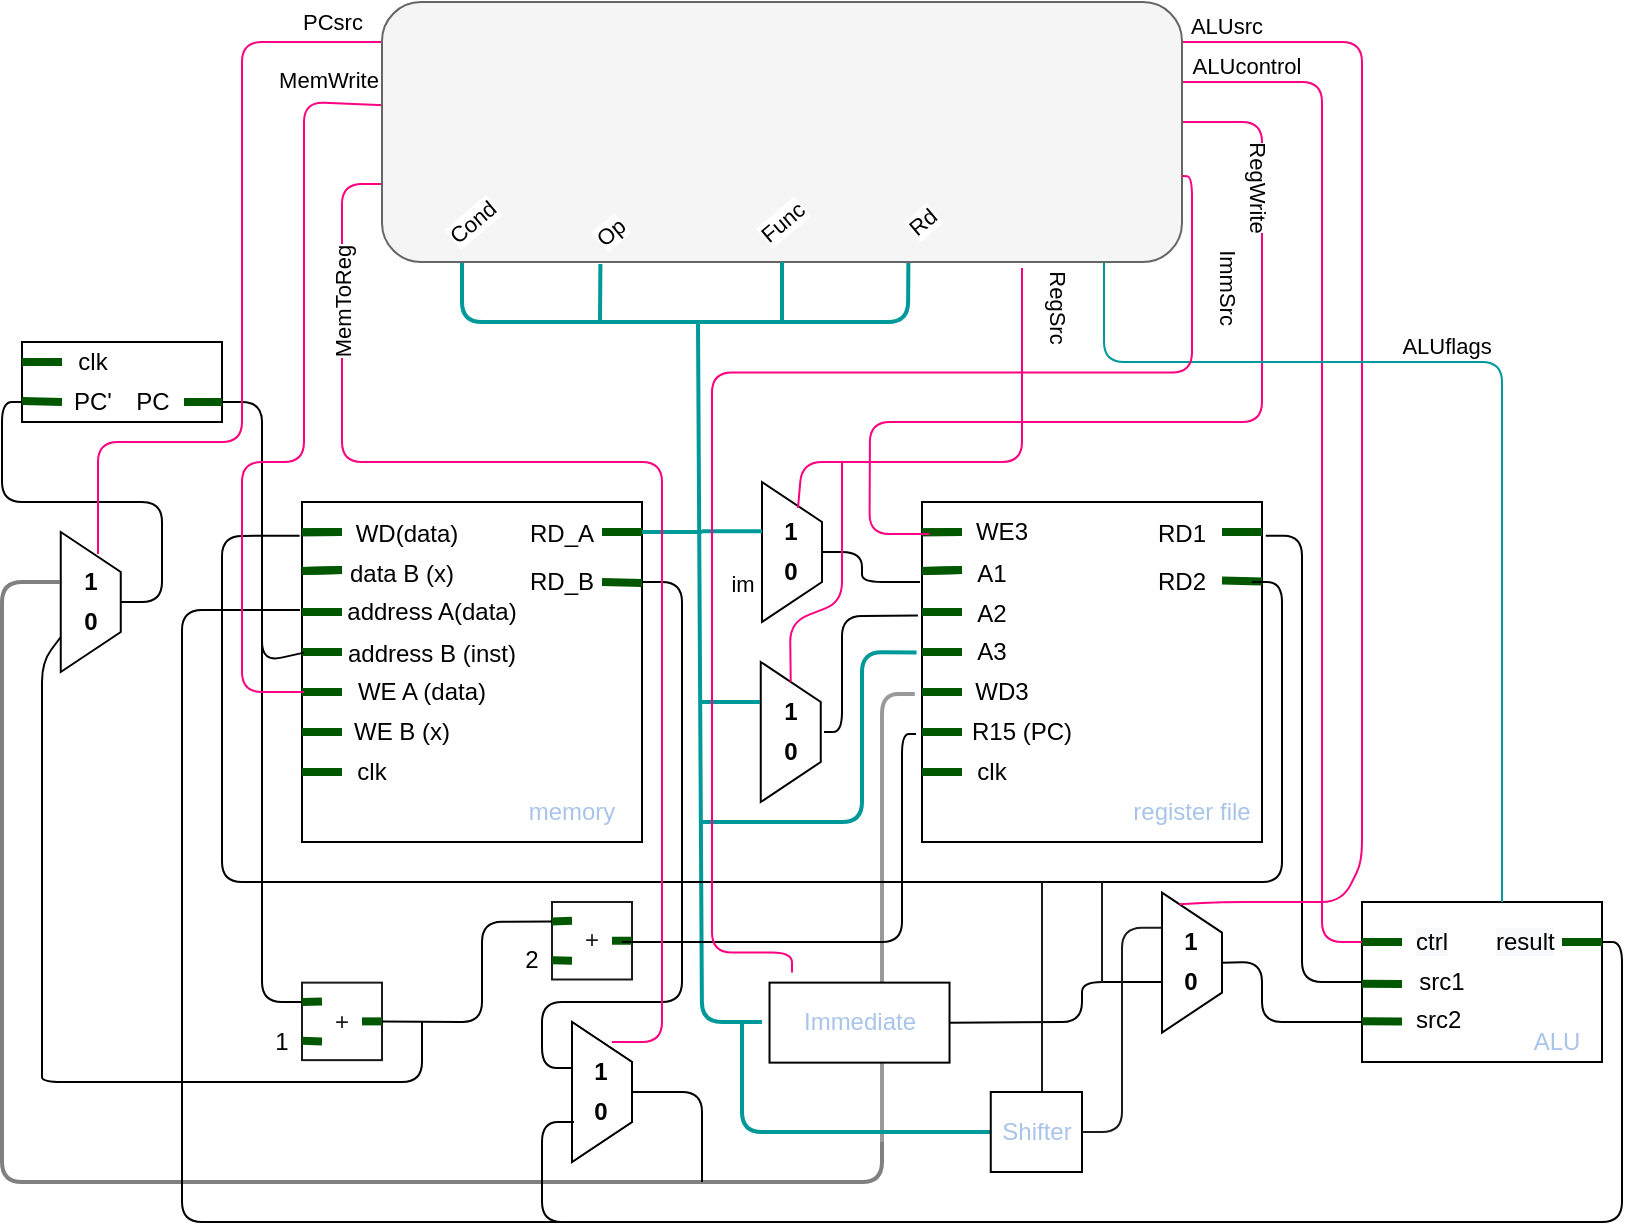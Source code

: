 <mxfile version="15.3.1" type="github">
  <diagram name="Page-1" id="099fd60b-425b-db50-ffb0-6b813814b670">
    <mxGraphModel dx="1207" dy="516" grid="1" gridSize="10" guides="1" tooltips="1" connect="1" arrows="1" fold="1" page="1" pageScale="1" pageWidth="850" pageHeight="1100" background="#FFFFFF" math="0" shadow="0">
      <root>
        <mxCell id="0" />
        <mxCell id="1" parent="0" />
        <mxCell id="Cc3cPxVElPXbflXO5Y1s-90" value="" style="endArrow=none;html=1;fontColor=#1A1A1A;entryX=-0.021;entryY=0.565;entryDx=0;entryDy=0;entryPerimeter=0;strokeColor=#999999;strokeWidth=2;" parent="1" target="Cc3cPxVElPXbflXO5Y1s-16" edge="1">
          <mxGeometry width="50" height="50" relative="1" as="geometry">
            <mxPoint x="450" y="640" as="sourcePoint" />
            <mxPoint x="450" y="440" as="targetPoint" />
            <Array as="points">
              <mxPoint x="450" y="530" />
              <mxPoint x="450" y="416" />
            </Array>
          </mxGeometry>
        </mxCell>
        <mxCell id="DB4W7_MfknzmHW4euDGk-5" value="" style="whiteSpace=wrap;html=1;aspect=fixed;" parent="1" vertex="1">
          <mxGeometry x="160" y="320" width="170" height="170" as="geometry" />
        </mxCell>
        <mxCell id="DB4W7_MfknzmHW4euDGk-9" value="" style="endArrow=none;html=1;shadow=0;strokeColor=#005700;fillColor=#008A00;strokeWidth=4;" parent="1" edge="1">
          <mxGeometry width="50" height="50" relative="1" as="geometry">
            <mxPoint x="160" y="335.13" as="sourcePoint" />
            <mxPoint x="180" y="335" as="targetPoint" />
          </mxGeometry>
        </mxCell>
        <mxCell id="DB4W7_MfknzmHW4euDGk-11" value="" style="endArrow=none;html=1;shadow=0;strokeColor=#005700;fillColor=#008A00;strokeWidth=4;" parent="1" edge="1">
          <mxGeometry width="50" height="50" relative="1" as="geometry">
            <mxPoint x="160" y="354.5" as="sourcePoint" />
            <mxPoint x="180" y="354" as="targetPoint" />
          </mxGeometry>
        </mxCell>
        <mxCell id="DB4W7_MfknzmHW4euDGk-21" value="" style="endArrow=none;html=1;shadow=0;strokeColor=#005700;fillColor=#008A00;strokeWidth=4;" parent="1" edge="1">
          <mxGeometry width="50" height="50" relative="1" as="geometry">
            <mxPoint x="160" y="335.13" as="sourcePoint" />
            <mxPoint x="180" y="335" as="targetPoint" />
          </mxGeometry>
        </mxCell>
        <mxCell id="DB4W7_MfknzmHW4euDGk-22" value="" style="endArrow=none;html=1;shadow=0;strokeColor=#005700;fillColor=#008A00;strokeWidth=4;" parent="1" edge="1">
          <mxGeometry width="50" height="50" relative="1" as="geometry">
            <mxPoint x="160" y="354.5" as="sourcePoint" />
            <mxPoint x="180" y="354" as="targetPoint" />
          </mxGeometry>
        </mxCell>
        <mxCell id="DB4W7_MfknzmHW4euDGk-23" value="" style="endArrow=none;html=1;shadow=0;strokeColor=#005700;fillColor=#008A00;strokeWidth=4;" parent="1" edge="1">
          <mxGeometry width="50" height="50" relative="1" as="geometry">
            <mxPoint x="160" y="375" as="sourcePoint" />
            <mxPoint x="180" y="375" as="targetPoint" />
          </mxGeometry>
        </mxCell>
        <mxCell id="DB4W7_MfknzmHW4euDGk-24" value="" style="endArrow=none;html=1;shadow=0;strokeColor=#005700;fillColor=#008A00;strokeWidth=4;" parent="1" edge="1">
          <mxGeometry width="50" height="50" relative="1" as="geometry">
            <mxPoint x="160" y="395" as="sourcePoint" />
            <mxPoint x="180" y="395" as="targetPoint" />
          </mxGeometry>
        </mxCell>
        <mxCell id="DB4W7_MfknzmHW4euDGk-25" value="" style="endArrow=none;html=1;shadow=0;strokeColor=#005700;fillColor=#008A00;strokeWidth=4;" parent="1" edge="1">
          <mxGeometry width="50" height="50" relative="1" as="geometry">
            <mxPoint x="160" y="415" as="sourcePoint" />
            <mxPoint x="180" y="415" as="targetPoint" />
          </mxGeometry>
        </mxCell>
        <mxCell id="DB4W7_MfknzmHW4euDGk-26" value="" style="endArrow=none;html=1;shadow=0;strokeColor=#005700;fillColor=#008A00;strokeWidth=4;" parent="1" edge="1">
          <mxGeometry width="50" height="50" relative="1" as="geometry">
            <mxPoint x="160" y="455" as="sourcePoint" />
            <mxPoint x="180" y="455" as="targetPoint" />
          </mxGeometry>
        </mxCell>
        <mxCell id="DB4W7_MfknzmHW4euDGk-28" value="" style="endArrow=none;html=1;shadow=0;strokeColor=#005700;fillColor=#008A00;strokeWidth=4;" parent="1" edge="1">
          <mxGeometry width="50" height="50" relative="1" as="geometry">
            <mxPoint x="160" y="435" as="sourcePoint" />
            <mxPoint x="180" y="435" as="targetPoint" />
          </mxGeometry>
        </mxCell>
        <mxCell id="DB4W7_MfknzmHW4euDGk-29" value="" style="endArrow=none;html=1;shadow=0;strokeColor=#005700;fillColor=#008A00;strokeWidth=4;" parent="1" edge="1">
          <mxGeometry width="50" height="50" relative="1" as="geometry">
            <mxPoint x="310" y="335" as="sourcePoint" />
            <mxPoint x="330" y="335" as="targetPoint" />
          </mxGeometry>
        </mxCell>
        <mxCell id="DB4W7_MfknzmHW4euDGk-30" value="" style="endArrow=none;html=1;shadow=0;strokeColor=#005700;fillColor=#008A00;strokeWidth=4;" parent="1" edge="1">
          <mxGeometry width="50" height="50" relative="1" as="geometry">
            <mxPoint x="310" y="360" as="sourcePoint" />
            <mxPoint x="330" y="360.5" as="targetPoint" />
          </mxGeometry>
        </mxCell>
        <mxCell id="DB4W7_MfknzmHW4euDGk-33" value="" style="rounded=0;whiteSpace=wrap;html=1;" parent="1" vertex="1">
          <mxGeometry x="393.76" y="560.32" width="90" height="40" as="geometry" />
        </mxCell>
        <mxCell id="DB4W7_MfknzmHW4euDGk-36" value="" style="rounded=0;whiteSpace=wrap;html=1;" parent="1" vertex="1">
          <mxGeometry x="690" y="520" width="120" height="80" as="geometry" />
        </mxCell>
        <mxCell id="DB4W7_MfknzmHW4euDGk-37" value="" style="endArrow=none;html=1;shadow=0;strokeColor=#005700;fillColor=#008A00;strokeWidth=4;" parent="1" edge="1">
          <mxGeometry width="50" height="50" relative="1" as="geometry">
            <mxPoint x="690" y="540" as="sourcePoint" />
            <mxPoint x="710" y="540" as="targetPoint" />
          </mxGeometry>
        </mxCell>
        <mxCell id="DB4W7_MfknzmHW4euDGk-39" value="" style="endArrow=none;html=1;shadow=0;strokeColor=#005700;fillColor=#008A00;strokeWidth=4;" parent="1" edge="1">
          <mxGeometry width="50" height="50" relative="1" as="geometry">
            <mxPoint x="690" y="560.87" as="sourcePoint" />
            <mxPoint x="710" y="561" as="targetPoint" />
          </mxGeometry>
        </mxCell>
        <mxCell id="DB4W7_MfknzmHW4euDGk-40" value="" style="endArrow=none;html=1;shadow=0;strokeColor=#005700;fillColor=#008A00;strokeWidth=4;" parent="1" edge="1">
          <mxGeometry width="50" height="50" relative="1" as="geometry">
            <mxPoint x="690" y="579.62" as="sourcePoint" />
            <mxPoint x="710" y="579.75" as="targetPoint" />
          </mxGeometry>
        </mxCell>
        <mxCell id="DB4W7_MfknzmHW4euDGk-45" value="" style="endArrow=none;html=1;shadow=0;strokeColor=#005700;fillColor=#008A00;strokeWidth=4;" parent="1" edge="1">
          <mxGeometry width="50" height="50" relative="1" as="geometry">
            <mxPoint x="790" y="540" as="sourcePoint" />
            <mxPoint x="810" y="540" as="targetPoint" />
          </mxGeometry>
        </mxCell>
        <mxCell id="DB4W7_MfknzmHW4euDGk-50" value="" style="rounded=0;whiteSpace=wrap;html=1;" parent="1" vertex="1">
          <mxGeometry x="20" y="240" width="100" height="40" as="geometry" />
        </mxCell>
        <mxCell id="DB4W7_MfknzmHW4euDGk-51" value="" style="endArrow=none;html=1;shadow=0;strokeColor=#005700;fillColor=#008A00;strokeWidth=4;" parent="1" edge="1">
          <mxGeometry width="50" height="50" relative="1" as="geometry">
            <mxPoint x="20" y="269.5" as="sourcePoint" />
            <mxPoint x="40" y="270" as="targetPoint" />
          </mxGeometry>
        </mxCell>
        <mxCell id="DB4W7_MfknzmHW4euDGk-52" value="" style="endArrow=none;html=1;shadow=0;strokeColor=#005700;fillColor=#008A00;strokeWidth=4;" parent="1" edge="1">
          <mxGeometry width="50" height="50" relative="1" as="geometry">
            <mxPoint x="101" y="270" as="sourcePoint" />
            <mxPoint x="120" y="270" as="targetPoint" />
          </mxGeometry>
        </mxCell>
        <mxCell id="DB4W7_MfknzmHW4euDGk-53" value="PC&#39;" style="text;html=1;resizable=0;autosize=1;align=center;verticalAlign=middle;points=[];fillColor=none;strokeColor=none;rounded=0;" parent="1" vertex="1">
          <mxGeometry x="40" y="260" width="30" height="20" as="geometry" />
        </mxCell>
        <mxCell id="DB4W7_MfknzmHW4euDGk-54" value="PC" style="text;html=1;resizable=0;autosize=1;align=center;verticalAlign=middle;points=[];fillColor=none;strokeColor=none;rounded=0;" parent="1" vertex="1">
          <mxGeometry x="70" y="260" width="30" height="20" as="geometry" />
        </mxCell>
        <mxCell id="DB4W7_MfknzmHW4euDGk-58" value="" style="endArrow=none;html=1;shadow=0;strokeColor=#005700;fillColor=#008A00;strokeWidth=4;" parent="1" edge="1">
          <mxGeometry width="50" height="50" relative="1" as="geometry">
            <mxPoint x="20" y="250" as="sourcePoint" />
            <mxPoint x="40" y="250" as="targetPoint" />
          </mxGeometry>
        </mxCell>
        <mxCell id="DB4W7_MfknzmHW4euDGk-59" value="&lt;span style=&quot;font-weight: normal&quot;&gt;clk&lt;/span&gt;" style="text;html=1;resizable=0;autosize=1;align=center;verticalAlign=middle;points=[];fillColor=none;strokeColor=none;rounded=0;fontStyle=1" parent="1" vertex="1">
          <mxGeometry x="40" y="240" width="30" height="20" as="geometry" />
        </mxCell>
        <mxCell id="Cc3cPxVElPXbflXO5Y1s-5" value="WD(data)" style="text;html=1;strokeColor=none;fillColor=none;align=center;verticalAlign=middle;whiteSpace=wrap;rounded=0;" parent="1" vertex="1">
          <mxGeometry x="185" y="326.25" width="55" height="20" as="geometry" />
        </mxCell>
        <mxCell id="Cc3cPxVElPXbflXO5Y1s-7" value="data B (x)" style="text;html=1;strokeColor=none;fillColor=none;align=center;verticalAlign=middle;whiteSpace=wrap;rounded=0;" parent="1" vertex="1">
          <mxGeometry x="180" y="346.25" width="60" height="20" as="geometry" />
        </mxCell>
        <mxCell id="Cc3cPxVElPXbflXO5Y1s-8" value="address A(data)" style="text;html=1;strokeColor=none;fillColor=none;align=center;verticalAlign=middle;whiteSpace=wrap;rounded=0;" parent="1" vertex="1">
          <mxGeometry x="180" y="365" width="90" height="20" as="geometry" />
        </mxCell>
        <mxCell id="Cc3cPxVElPXbflXO5Y1s-9" value="address B (inst)" style="text;html=1;strokeColor=none;fillColor=none;align=center;verticalAlign=middle;whiteSpace=wrap;rounded=0;" parent="1" vertex="1">
          <mxGeometry x="175" y="386.25" width="100" height="20" as="geometry" />
        </mxCell>
        <mxCell id="Cc3cPxVElPXbflXO5Y1s-10" value="WE A (data)" style="text;html=1;strokeColor=none;fillColor=none;align=center;verticalAlign=middle;whiteSpace=wrap;rounded=0;" parent="1" vertex="1">
          <mxGeometry x="185" y="405" width="70" height="20" as="geometry" />
        </mxCell>
        <mxCell id="Cc3cPxVElPXbflXO5Y1s-11" value="WE B (x)" style="text;html=1;strokeColor=none;fillColor=none;align=center;verticalAlign=middle;whiteSpace=wrap;rounded=0;" parent="1" vertex="1">
          <mxGeometry x="180" y="425" width="60" height="20" as="geometry" />
        </mxCell>
        <mxCell id="Cc3cPxVElPXbflXO5Y1s-12" value="clk" style="text;html=1;strokeColor=none;fillColor=none;align=center;verticalAlign=middle;whiteSpace=wrap;rounded=0;" parent="1" vertex="1">
          <mxGeometry x="160" y="445" width="70" height="20" as="geometry" />
        </mxCell>
        <mxCell id="Cc3cPxVElPXbflXO5Y1s-13" value="RD_A" style="text;html=1;strokeColor=none;fillColor=none;align=center;verticalAlign=middle;whiteSpace=wrap;rounded=0;" parent="1" vertex="1">
          <mxGeometry x="270" y="326.25" width="40" height="20" as="geometry" />
        </mxCell>
        <mxCell id="Cc3cPxVElPXbflXO5Y1s-14" value="RD_B" style="text;html=1;strokeColor=none;fillColor=none;align=center;verticalAlign=middle;whiteSpace=wrap;rounded=0;" parent="1" vertex="1">
          <mxGeometry x="255" y="350" width="70" height="20" as="geometry" />
        </mxCell>
        <mxCell id="Cc3cPxVElPXbflXO5Y1s-15" value="memory" style="text;html=1;strokeColor=none;fillColor=none;align=center;verticalAlign=middle;whiteSpace=wrap;rounded=0;fontColor=#A9C4EB;" parent="1" vertex="1">
          <mxGeometry x="260" y="465" width="70" height="20" as="geometry" />
        </mxCell>
        <mxCell id="Cc3cPxVElPXbflXO5Y1s-16" value="" style="whiteSpace=wrap;html=1;aspect=fixed;" parent="1" vertex="1">
          <mxGeometry x="470" y="320" width="170" height="170" as="geometry" />
        </mxCell>
        <mxCell id="Cc3cPxVElPXbflXO5Y1s-17" value="" style="endArrow=none;html=1;shadow=0;strokeColor=#005700;fillColor=#008A00;strokeWidth=4;" parent="1" edge="1">
          <mxGeometry width="50" height="50" relative="1" as="geometry">
            <mxPoint x="470" y="335.13" as="sourcePoint" />
            <mxPoint x="490" y="335.0" as="targetPoint" />
          </mxGeometry>
        </mxCell>
        <mxCell id="Cc3cPxVElPXbflXO5Y1s-18" value="" style="endArrow=none;html=1;shadow=0;strokeColor=#005700;fillColor=#008A00;strokeWidth=4;" parent="1" edge="1">
          <mxGeometry width="50" height="50" relative="1" as="geometry">
            <mxPoint x="470" y="354.5" as="sourcePoint" />
            <mxPoint x="490" y="354" as="targetPoint" />
          </mxGeometry>
        </mxCell>
        <mxCell id="Cc3cPxVElPXbflXO5Y1s-19" value="" style="endArrow=none;html=1;shadow=0;strokeColor=#005700;fillColor=#008A00;strokeWidth=4;" parent="1" edge="1">
          <mxGeometry width="50" height="50" relative="1" as="geometry">
            <mxPoint x="470" y="335.13" as="sourcePoint" />
            <mxPoint x="490" y="335.0" as="targetPoint" />
          </mxGeometry>
        </mxCell>
        <mxCell id="Cc3cPxVElPXbflXO5Y1s-20" value="" style="endArrow=none;html=1;shadow=0;strokeColor=#005700;fillColor=#008A00;strokeWidth=4;" parent="1" edge="1">
          <mxGeometry width="50" height="50" relative="1" as="geometry">
            <mxPoint x="470" y="354.5" as="sourcePoint" />
            <mxPoint x="490" y="354" as="targetPoint" />
          </mxGeometry>
        </mxCell>
        <mxCell id="Cc3cPxVElPXbflXO5Y1s-21" value="" style="endArrow=none;html=1;shadow=0;strokeColor=#005700;fillColor=#008A00;strokeWidth=4;" parent="1" edge="1">
          <mxGeometry width="50" height="50" relative="1" as="geometry">
            <mxPoint x="470" y="375.0" as="sourcePoint" />
            <mxPoint x="490" y="375.0" as="targetPoint" />
          </mxGeometry>
        </mxCell>
        <mxCell id="Cc3cPxVElPXbflXO5Y1s-22" value="" style="endArrow=none;html=1;shadow=0;strokeColor=#005700;fillColor=#008A00;strokeWidth=4;" parent="1" edge="1">
          <mxGeometry width="50" height="50" relative="1" as="geometry">
            <mxPoint x="470" y="395.0" as="sourcePoint" />
            <mxPoint x="490" y="395.0" as="targetPoint" />
          </mxGeometry>
        </mxCell>
        <mxCell id="Cc3cPxVElPXbflXO5Y1s-23" value="" style="endArrow=none;html=1;shadow=0;strokeColor=#005700;fillColor=#008A00;strokeWidth=4;" parent="1" edge="1">
          <mxGeometry width="50" height="50" relative="1" as="geometry">
            <mxPoint x="470" y="415" as="sourcePoint" />
            <mxPoint x="490" y="415" as="targetPoint" />
          </mxGeometry>
        </mxCell>
        <mxCell id="Cc3cPxVElPXbflXO5Y1s-24" value="" style="endArrow=none;html=1;shadow=0;strokeColor=#005700;fillColor=#008A00;strokeWidth=4;" parent="1" edge="1">
          <mxGeometry width="50" height="50" relative="1" as="geometry">
            <mxPoint x="470" y="455" as="sourcePoint" />
            <mxPoint x="490" y="455" as="targetPoint" />
          </mxGeometry>
        </mxCell>
        <mxCell id="Cc3cPxVElPXbflXO5Y1s-25" value="" style="endArrow=none;html=1;shadow=0;strokeColor=#005700;fillColor=#008A00;strokeWidth=4;" parent="1" edge="1">
          <mxGeometry width="50" height="50" relative="1" as="geometry">
            <mxPoint x="470" y="435" as="sourcePoint" />
            <mxPoint x="490" y="435" as="targetPoint" />
          </mxGeometry>
        </mxCell>
        <mxCell id="Cc3cPxVElPXbflXO5Y1s-26" value="" style="endArrow=none;html=1;shadow=0;strokeColor=#005700;fillColor=#008A00;strokeWidth=4;" parent="1" edge="1">
          <mxGeometry width="50" height="50" relative="1" as="geometry">
            <mxPoint x="620" y="335.0" as="sourcePoint" />
            <mxPoint x="640" y="335.0" as="targetPoint" />
          </mxGeometry>
        </mxCell>
        <mxCell id="Cc3cPxVElPXbflXO5Y1s-27" value="" style="endArrow=none;html=1;shadow=0;strokeColor=#005700;fillColor=#008A00;strokeWidth=4;" parent="1" edge="1">
          <mxGeometry width="50" height="50" relative="1" as="geometry">
            <mxPoint x="620" y="359.23" as="sourcePoint" />
            <mxPoint x="640" y="359.73" as="targetPoint" />
          </mxGeometry>
        </mxCell>
        <mxCell id="Cc3cPxVElPXbflXO5Y1s-28" value="A1" style="text;html=1;strokeColor=none;fillColor=none;align=center;verticalAlign=middle;whiteSpace=wrap;rounded=0;" parent="1" vertex="1">
          <mxGeometry x="490" y="346.25" width="30" height="20" as="geometry" />
        </mxCell>
        <mxCell id="Cc3cPxVElPXbflXO5Y1s-29" value="A2" style="text;html=1;strokeColor=none;fillColor=none;align=center;verticalAlign=middle;whiteSpace=wrap;rounded=0;" parent="1" vertex="1">
          <mxGeometry x="490" y="366.25" width="30" height="20" as="geometry" />
        </mxCell>
        <mxCell id="Cc3cPxVElPXbflXO5Y1s-30" value="A3" style="text;html=1;strokeColor=none;fillColor=none;align=center;verticalAlign=middle;whiteSpace=wrap;rounded=0;" parent="1" vertex="1">
          <mxGeometry x="490" y="385" width="30" height="20" as="geometry" />
        </mxCell>
        <mxCell id="Cc3cPxVElPXbflXO5Y1s-31" value="WD3" style="text;html=1;strokeColor=none;fillColor=none;align=center;verticalAlign=middle;whiteSpace=wrap;rounded=0;" parent="1" vertex="1">
          <mxGeometry x="490" y="405" width="40" height="20" as="geometry" />
        </mxCell>
        <mxCell id="Cc3cPxVElPXbflXO5Y1s-32" value="WE3" style="text;html=1;strokeColor=none;fillColor=none;align=center;verticalAlign=middle;whiteSpace=wrap;rounded=0;" parent="1" vertex="1">
          <mxGeometry x="490" y="325" width="40" height="20" as="geometry" />
        </mxCell>
        <mxCell id="Cc3cPxVElPXbflXO5Y1s-33" value="R15 (PC)" style="text;html=1;strokeColor=none;fillColor=none;align=center;verticalAlign=middle;whiteSpace=wrap;rounded=0;" parent="1" vertex="1">
          <mxGeometry x="490" y="425" width="60" height="20" as="geometry" />
        </mxCell>
        <mxCell id="Cc3cPxVElPXbflXO5Y1s-34" value="clk" style="text;html=1;strokeColor=none;fillColor=none;align=center;verticalAlign=middle;whiteSpace=wrap;rounded=0;" parent="1" vertex="1">
          <mxGeometry x="470" y="445" width="70" height="20" as="geometry" />
        </mxCell>
        <mxCell id="Cc3cPxVElPXbflXO5Y1s-35" value="RD1" style="text;html=1;strokeColor=none;fillColor=none;align=center;verticalAlign=middle;whiteSpace=wrap;rounded=0;" parent="1" vertex="1">
          <mxGeometry x="580" y="326.25" width="40" height="20" as="geometry" />
        </mxCell>
        <mxCell id="Cc3cPxVElPXbflXO5Y1s-36" value="RD2" style="text;html=1;strokeColor=none;fillColor=none;align=center;verticalAlign=middle;whiteSpace=wrap;rounded=0;" parent="1" vertex="1">
          <mxGeometry x="565" y="350" width="70" height="20" as="geometry" />
        </mxCell>
        <mxCell id="Cc3cPxVElPXbflXO5Y1s-37" value="register file" style="text;html=1;strokeColor=none;fillColor=none;align=center;verticalAlign=middle;whiteSpace=wrap;rounded=0;fontColor=#A9C4EB;" parent="1" vertex="1">
          <mxGeometry x="570" y="465" width="70" height="20" as="geometry" />
        </mxCell>
        <mxCell id="Cc3cPxVElPXbflXO5Y1s-38" value="ALU" style="text;html=1;strokeColor=none;fillColor=none;align=center;verticalAlign=middle;whiteSpace=wrap;rounded=0;fontColor=#A9C4EB;" parent="1" vertex="1">
          <mxGeometry x="765" y="580" width="45" height="20" as="geometry" />
        </mxCell>
        <mxCell id="Cc3cPxVElPXbflXO5Y1s-39" value="src1" style="text;html=1;strokeColor=none;fillColor=none;align=center;verticalAlign=middle;whiteSpace=wrap;rounded=0;" parent="1" vertex="1">
          <mxGeometry x="710" y="550" width="40" height="20" as="geometry" />
        </mxCell>
        <mxCell id="Cc3cPxVElPXbflXO5Y1s-41" value="&lt;div style=&quot;text-align: center&quot;&gt;&lt;span&gt;&lt;font color=&quot;#000000&quot; face=&quot;helvetica&quot;&gt;src2&lt;/font&gt;&lt;/span&gt;&lt;/div&gt;" style="text;whiteSpace=wrap;html=1;fontColor=#A9C4EB;" parent="1" vertex="1">
          <mxGeometry x="715" y="565" width="50" height="30" as="geometry" />
        </mxCell>
        <mxCell id="Cc3cPxVElPXbflXO5Y1s-42" value="&lt;span style=&quot;color: rgb(0 , 0 , 0) ; font-family: &amp;#34;helvetica&amp;#34; ; font-size: 12px ; font-style: normal ; font-weight: 400 ; letter-spacing: normal ; text-align: center ; text-indent: 0px ; text-transform: none ; word-spacing: 0px ; background-color: rgb(248 , 249 , 250) ; display: inline ; float: none&quot;&gt;ctrl&lt;/span&gt;" style="text;whiteSpace=wrap;html=1;fontColor=#A9C4EB;" parent="1" vertex="1">
          <mxGeometry x="715" y="526.25" width="50" height="30" as="geometry" />
        </mxCell>
        <mxCell id="Cc3cPxVElPXbflXO5Y1s-43" value="&lt;span style=&quot;color: rgb(0 , 0 , 0) ; font-family: &amp;#34;helvetica&amp;#34; ; font-size: 12px ; font-style: normal ; font-weight: 400 ; letter-spacing: normal ; text-align: center ; text-indent: 0px ; text-transform: none ; word-spacing: 0px ; background-color: rgb(248 , 249 , 250) ; display: inline ; float: none&quot;&gt;result&lt;/span&gt;" style="text;whiteSpace=wrap;html=1;fontColor=#A9C4EB;" parent="1" vertex="1">
          <mxGeometry x="755" y="526.25" width="50" height="30" as="geometry" />
        </mxCell>
        <mxCell id="Cc3cPxVElPXbflXO5Y1s-44" value="Immediate" style="text;html=1;strokeColor=none;fillColor=none;align=center;verticalAlign=middle;whiteSpace=wrap;rounded=0;fontColor=#A9C4EB;" parent="1" vertex="1">
          <mxGeometry x="403.76" y="570.32" width="70" height="20" as="geometry" />
        </mxCell>
        <mxCell id="Cc3cPxVElPXbflXO5Y1s-45" value="" style="endArrow=none;html=1;fontColor=#A9C4EB;exitX=0.006;exitY=0.443;exitDx=0;exitDy=0;exitPerimeter=0;" parent="1" source="DB4W7_MfknzmHW4euDGk-5" edge="1">
          <mxGeometry width="50" height="50" relative="1" as="geometry">
            <mxPoint x="149.769" y="390" as="sourcePoint" />
            <mxPoint x="120" y="270" as="targetPoint" />
            <Array as="points">
              <mxPoint x="140" y="400" />
              <mxPoint x="140" y="270" />
            </Array>
          </mxGeometry>
        </mxCell>
        <mxCell id="Cc3cPxVElPXbflXO5Y1s-59" value="" style="rounded=0;whiteSpace=wrap;html=1;fontColor=#1A1A1A;strokeColor=#1A1A1A;" parent="1" vertex="1">
          <mxGeometry x="160" y="560.32" width="40" height="38.75" as="geometry" />
        </mxCell>
        <mxCell id="Cc3cPxVElPXbflXO5Y1s-60" value="+" style="text;html=1;strokeColor=none;fillColor=none;align=center;verticalAlign=middle;whiteSpace=wrap;rounded=0;fontColor=#1A1A1A;" parent="1" vertex="1">
          <mxGeometry x="170" y="569.69" width="20" height="20" as="geometry" />
        </mxCell>
        <mxCell id="Cc3cPxVElPXbflXO5Y1s-61" value="" style="endArrow=none;html=1;shadow=0;strokeColor=#005700;fillColor=#008A00;strokeWidth=4;exitX=0;exitY=0.25;exitDx=0;exitDy=0;" parent="1" source="Cc3cPxVElPXbflXO5Y1s-59" edge="1">
          <mxGeometry width="50" height="50" relative="1" as="geometry">
            <mxPoint x="180" y="629.69" as="sourcePoint" />
            <mxPoint x="170" y="569.69" as="targetPoint" />
            <Array as="points" />
          </mxGeometry>
        </mxCell>
        <mxCell id="Cc3cPxVElPXbflXO5Y1s-62" value="" style="endArrow=none;html=1;shadow=0;strokeColor=#005700;fillColor=#008A00;strokeWidth=4;exitX=0;exitY=0.75;exitDx=0;exitDy=0;" parent="1" source="Cc3cPxVElPXbflXO5Y1s-59" edge="1">
          <mxGeometry width="50" height="50" relative="1" as="geometry">
            <mxPoint x="170.0" y="580.008" as="sourcePoint" />
            <mxPoint x="170" y="589.69" as="targetPoint" />
            <Array as="points" />
          </mxGeometry>
        </mxCell>
        <mxCell id="Cc3cPxVElPXbflXO5Y1s-63" value="" style="endArrow=none;html=1;shadow=0;strokeColor=#005700;fillColor=#008A00;strokeWidth=4;exitX=1;exitY=0.5;exitDx=0;exitDy=0;" parent="1" source="Cc3cPxVElPXbflXO5Y1s-60" edge="1">
          <mxGeometry width="50" height="50" relative="1" as="geometry">
            <mxPoint x="180.0" y="590.008" as="sourcePoint" />
            <mxPoint x="200" y="579.69" as="targetPoint" />
            <Array as="points">
              <mxPoint x="200" y="579.69" />
            </Array>
          </mxGeometry>
        </mxCell>
        <mxCell id="Cc3cPxVElPXbflXO5Y1s-64" value="1" style="text;html=1;strokeColor=none;fillColor=none;align=center;verticalAlign=middle;whiteSpace=wrap;rounded=0;" parent="1" vertex="1">
          <mxGeometry x="130" y="579.69" width="40" height="20" as="geometry" />
        </mxCell>
        <mxCell id="Cc3cPxVElPXbflXO5Y1s-65" value="" style="endArrow=none;html=1;fontColor=#1A1A1A;strokeColor=#009999;strokeWidth=2;" parent="1" edge="1">
          <mxGeometry width="50" height="50" relative="1" as="geometry">
            <mxPoint x="390" y="580" as="sourcePoint" />
            <mxPoint x="358" y="230" as="targetPoint" />
            <Array as="points">
              <mxPoint x="360" y="580" />
            </Array>
          </mxGeometry>
        </mxCell>
        <mxCell id="Cc3cPxVElPXbflXO5Y1s-66" value="" style="endArrow=none;html=1;fontColor=#1A1A1A;fillColor=#dae8fc;strokeColor=#009999;strokeWidth=2;" parent="1" edge="1">
          <mxGeometry width="50" height="50" relative="1" as="geometry">
            <mxPoint x="330" y="335" as="sourcePoint" />
            <mxPoint x="360" y="335" as="targetPoint" />
          </mxGeometry>
        </mxCell>
        <mxCell id="Cc3cPxVElPXbflXO5Y1s-67" value="" style="endArrow=none;html=1;fontColor=#1A1A1A;" parent="1" edge="1">
          <mxGeometry width="50" height="50" relative="1" as="geometry">
            <mxPoint x="160" y="570" as="sourcePoint" />
            <mxPoint x="140" y="320" as="targetPoint" />
            <Array as="points">
              <mxPoint x="140" y="570" />
            </Array>
          </mxGeometry>
        </mxCell>
        <mxCell id="Cc3cPxVElPXbflXO5Y1s-68" value="" style="rounded=0;whiteSpace=wrap;html=1;fontColor=#1A1A1A;strokeColor=#1A1A1A;" parent="1" vertex="1">
          <mxGeometry x="285" y="520" width="40" height="38.75" as="geometry" />
        </mxCell>
        <mxCell id="Cc3cPxVElPXbflXO5Y1s-69" value="+" style="text;html=1;strokeColor=none;fillColor=none;align=center;verticalAlign=middle;whiteSpace=wrap;rounded=0;fontColor=#1A1A1A;" parent="1" vertex="1">
          <mxGeometry x="295" y="529.37" width="20" height="20" as="geometry" />
        </mxCell>
        <mxCell id="Cc3cPxVElPXbflXO5Y1s-70" value="" style="endArrow=none;html=1;shadow=0;strokeColor=#005700;fillColor=#008A00;strokeWidth=4;exitX=0;exitY=0.25;exitDx=0;exitDy=0;" parent="1" source="Cc3cPxVElPXbflXO5Y1s-68" edge="1">
          <mxGeometry width="50" height="50" relative="1" as="geometry">
            <mxPoint x="305" y="589.37" as="sourcePoint" />
            <mxPoint x="295" y="529.37" as="targetPoint" />
            <Array as="points" />
          </mxGeometry>
        </mxCell>
        <mxCell id="Cc3cPxVElPXbflXO5Y1s-71" value="" style="endArrow=none;html=1;shadow=0;strokeColor=#005700;fillColor=#008A00;strokeWidth=4;exitX=0;exitY=0.75;exitDx=0;exitDy=0;" parent="1" source="Cc3cPxVElPXbflXO5Y1s-68" edge="1">
          <mxGeometry width="50" height="50" relative="1" as="geometry">
            <mxPoint x="295.0" y="539.688" as="sourcePoint" />
            <mxPoint x="295" y="549.37" as="targetPoint" />
            <Array as="points" />
          </mxGeometry>
        </mxCell>
        <mxCell id="Cc3cPxVElPXbflXO5Y1s-72" value="" style="endArrow=none;html=1;shadow=0;strokeColor=#005700;fillColor=#008A00;strokeWidth=4;exitX=1;exitY=0.5;exitDx=0;exitDy=0;" parent="1" source="Cc3cPxVElPXbflXO5Y1s-69" edge="1">
          <mxGeometry width="50" height="50" relative="1" as="geometry">
            <mxPoint x="305.0" y="549.688" as="sourcePoint" />
            <mxPoint x="325" y="539.37" as="targetPoint" />
            <Array as="points">
              <mxPoint x="325" y="539.37" />
            </Array>
          </mxGeometry>
        </mxCell>
        <mxCell id="Cc3cPxVElPXbflXO5Y1s-73" value="2" style="text;html=1;strokeColor=none;fillColor=none;align=center;verticalAlign=middle;whiteSpace=wrap;rounded=0;" parent="1" vertex="1">
          <mxGeometry x="255" y="538.75" width="40" height="20" as="geometry" />
        </mxCell>
        <mxCell id="Cc3cPxVElPXbflXO5Y1s-74" value="" style="endArrow=none;html=1;fontColor=#1A1A1A;entryX=0;entryY=0.25;entryDx=0;entryDy=0;exitX=1;exitY=0.5;exitDx=0;exitDy=0;" parent="1" source="Cc3cPxVElPXbflXO5Y1s-59" target="Cc3cPxVElPXbflXO5Y1s-68" edge="1">
          <mxGeometry width="50" height="50" relative="1" as="geometry">
            <mxPoint x="210" y="576.25" as="sourcePoint" />
            <mxPoint x="260" y="526.25" as="targetPoint" />
            <Array as="points">
              <mxPoint x="250" y="580" />
              <mxPoint x="250" y="530" />
            </Array>
          </mxGeometry>
        </mxCell>
        <mxCell id="Cc3cPxVElPXbflXO5Y1s-75" value="" style="shape=trapezoid;perimeter=trapezoidPerimeter;whiteSpace=wrap;html=1;fixedSize=1;rotation=90;" parent="1" vertex="1">
          <mxGeometry x="370" y="330" width="70" height="30" as="geometry" />
        </mxCell>
        <mxCell id="Cc3cPxVElPXbflXO5Y1s-76" value="&lt;b&gt;1&lt;/b&gt;" style="text;html=1;resizable=0;autosize=1;align=center;verticalAlign=middle;points=[];fillColor=none;strokeColor=none;rounded=0;" parent="1" vertex="1">
          <mxGeometry x="394.38" y="325" width="20" height="20" as="geometry" />
        </mxCell>
        <mxCell id="Cc3cPxVElPXbflXO5Y1s-77" value="&lt;b&gt;0&lt;/b&gt;" style="text;html=1;resizable=0;autosize=1;align=center;verticalAlign=middle;points=[];fillColor=none;strokeColor=none;rounded=0;" parent="1" vertex="1">
          <mxGeometry x="394.38" y="345" width="20" height="20" as="geometry" />
        </mxCell>
        <mxCell id="Cc3cPxVElPXbflXO5Y1s-78" value="" style="shape=trapezoid;perimeter=trapezoidPerimeter;whiteSpace=wrap;html=1;fixedSize=1;rotation=90;" parent="1" vertex="1">
          <mxGeometry x="369.38" y="420" width="70" height="30" as="geometry" />
        </mxCell>
        <mxCell id="Cc3cPxVElPXbflXO5Y1s-79" value="&lt;b&gt;1&lt;/b&gt;" style="text;html=1;resizable=0;autosize=1;align=center;verticalAlign=middle;points=[];fillColor=none;strokeColor=none;rounded=0;" parent="1" vertex="1">
          <mxGeometry x="393.76" y="415" width="20" height="20" as="geometry" />
        </mxCell>
        <mxCell id="Cc3cPxVElPXbflXO5Y1s-80" value="&lt;b&gt;0&lt;/b&gt;" style="text;html=1;resizable=0;autosize=1;align=center;verticalAlign=middle;points=[];fillColor=none;strokeColor=none;rounded=0;" parent="1" vertex="1">
          <mxGeometry x="393.76" y="435" width="20" height="20" as="geometry" />
        </mxCell>
        <mxCell id="Cc3cPxVElPXbflXO5Y1s-81" value="" style="endArrow=none;html=1;fontColor=#1A1A1A;strokeColor=#009999;strokeWidth=2;" parent="1" edge="1">
          <mxGeometry width="50" height="50" relative="1" as="geometry">
            <mxPoint x="360" y="334.62" as="sourcePoint" />
            <mxPoint x="390" y="334.62" as="targetPoint" />
          </mxGeometry>
        </mxCell>
        <mxCell id="Cc3cPxVElPXbflXO5Y1s-84" value="" style="endArrow=none;html=1;fontColor=#1A1A1A;strokeColor=#009999;strokeWidth=2;" parent="1" edge="1">
          <mxGeometry width="50" height="50" relative="1" as="geometry">
            <mxPoint x="389" y="420" as="sourcePoint" />
            <mxPoint x="360" y="420" as="targetPoint" />
          </mxGeometry>
        </mxCell>
        <mxCell id="Cc3cPxVElPXbflXO5Y1s-85" value="" style="endArrow=none;html=1;fontColor=#1A1A1A;entryX=-0.016;entryY=0.443;entryDx=0;entryDy=0;entryPerimeter=0;strokeColor=#009999;strokeWidth=2;" parent="1" target="Cc3cPxVElPXbflXO5Y1s-16" edge="1">
          <mxGeometry width="50" height="50" relative="1" as="geometry">
            <mxPoint x="360" y="480" as="sourcePoint" />
            <mxPoint x="470" y="375" as="targetPoint" />
            <Array as="points">
              <mxPoint x="440" y="480" />
              <mxPoint x="440" y="430" />
              <mxPoint x="440" y="395" />
            </Array>
          </mxGeometry>
        </mxCell>
        <mxCell id="Cc3cPxVElPXbflXO5Y1s-87" value="" style="endArrow=none;html=1;fontColor=#1A1A1A;entryX=-0.012;entryY=0.334;entryDx=0;entryDy=0;entryPerimeter=0;" parent="1" target="Cc3cPxVElPXbflXO5Y1s-16" edge="1">
          <mxGeometry width="50" height="50" relative="1" as="geometry">
            <mxPoint x="421" y="435" as="sourcePoint" />
            <mxPoint x="470" y="370" as="targetPoint" />
            <Array as="points">
              <mxPoint x="430" y="435" />
              <mxPoint x="430" y="377" />
            </Array>
          </mxGeometry>
        </mxCell>
        <mxCell id="Cc3cPxVElPXbflXO5Y1s-88" value="" style="endArrow=none;html=1;fontColor=#1A1A1A;" parent="1" edge="1">
          <mxGeometry width="50" height="50" relative="1" as="geometry">
            <mxPoint x="420" y="345" as="sourcePoint" />
            <mxPoint x="469" y="360" as="targetPoint" />
            <Array as="points">
              <mxPoint x="440" y="345" />
              <mxPoint x="440" y="360" />
            </Array>
          </mxGeometry>
        </mxCell>
        <mxCell id="Cc3cPxVElPXbflXO5Y1s-89" value="" style="endArrow=none;html=1;fontColor=#1A1A1A;" parent="1" edge="1">
          <mxGeometry width="50" height="50" relative="1" as="geometry">
            <mxPoint x="320" y="540" as="sourcePoint" />
            <mxPoint x="467" y="436" as="targetPoint" />
            <Array as="points">
              <mxPoint x="460" y="540" />
              <mxPoint x="460" y="436" />
            </Array>
          </mxGeometry>
        </mxCell>
        <mxCell id="Cc3cPxVElPXbflXO5Y1s-94" value="" style="endArrow=none;html=1;fontColor=#1A1A1A;entryX=1.011;entryY=0.099;entryDx=0;entryDy=0;entryPerimeter=0;exitX=0;exitY=0.5;exitDx=0;exitDy=0;" parent="1" source="DB4W7_MfknzmHW4euDGk-36" target="Cc3cPxVElPXbflXO5Y1s-16" edge="1">
          <mxGeometry width="50" height="50" relative="1" as="geometry">
            <mxPoint x="680" y="540" as="sourcePoint" />
            <mxPoint x="450" y="450" as="targetPoint" />
            <Array as="points">
              <mxPoint x="660" y="560" />
              <mxPoint x="660" y="337" />
            </Array>
          </mxGeometry>
        </mxCell>
        <mxCell id="Cc3cPxVElPXbflXO5Y1s-95" value="" style="shape=trapezoid;perimeter=trapezoidPerimeter;whiteSpace=wrap;html=1;fixedSize=1;rotation=90;" parent="1" vertex="1">
          <mxGeometry x="570" y="535.32" width="70" height="30" as="geometry" />
        </mxCell>
        <mxCell id="Cc3cPxVElPXbflXO5Y1s-96" value="&lt;b&gt;1&lt;/b&gt;" style="text;html=1;resizable=0;autosize=1;align=center;verticalAlign=middle;points=[];fillColor=none;strokeColor=none;rounded=0;" parent="1" vertex="1">
          <mxGeometry x="594.38" y="530.32" width="20" height="20" as="geometry" />
        </mxCell>
        <mxCell id="Cc3cPxVElPXbflXO5Y1s-97" value="&lt;b&gt;0&lt;/b&gt;" style="text;html=1;resizable=0;autosize=1;align=center;verticalAlign=middle;points=[];fillColor=none;strokeColor=none;rounded=0;" parent="1" vertex="1">
          <mxGeometry x="594.38" y="550.32" width="20" height="20" as="geometry" />
        </mxCell>
        <mxCell id="Cc3cPxVElPXbflXO5Y1s-98" value="" style="endArrow=none;html=1;fontColor=#1A1A1A;exitX=1;exitY=0.5;exitDx=0;exitDy=0;" parent="1" source="Cc3cPxVElPXbflXO5Y1s-36" edge="1">
          <mxGeometry width="50" height="50" relative="1" as="geometry">
            <mxPoint x="400" y="540" as="sourcePoint" />
            <mxPoint x="540" y="510" as="targetPoint" />
            <Array as="points">
              <mxPoint x="650" y="360" />
              <mxPoint x="650" y="510" />
              <mxPoint x="570" y="510" />
            </Array>
          </mxGeometry>
        </mxCell>
        <mxCell id="Cc3cPxVElPXbflXO5Y1s-99" value="" style="endArrow=none;html=1;fontColor=#1A1A1A;exitX=1;exitY=0.5;exitDx=0;exitDy=0;" parent="1" source="DB4W7_MfknzmHW4euDGk-33" edge="1">
          <mxGeometry width="50" height="50" relative="1" as="geometry">
            <mxPoint x="400" y="540" as="sourcePoint" />
            <mxPoint x="590" y="560" as="targetPoint" />
            <Array as="points">
              <mxPoint x="550" y="580" />
              <mxPoint x="550" y="560" />
            </Array>
          </mxGeometry>
        </mxCell>
        <mxCell id="Cc3cPxVElPXbflXO5Y1s-100" value="" style="endArrow=none;html=1;fontColor=#1A1A1A;entryX=0.5;entryY=0;entryDx=0;entryDy=0;exitX=0;exitY=0.75;exitDx=0;exitDy=0;" parent="1" source="DB4W7_MfknzmHW4euDGk-36" target="Cc3cPxVElPXbflXO5Y1s-95" edge="1">
          <mxGeometry width="50" height="50" relative="1" as="geometry">
            <mxPoint x="400" y="540" as="sourcePoint" />
            <mxPoint x="450" y="490" as="targetPoint" />
            <Array as="points">
              <mxPoint x="640" y="580" />
              <mxPoint x="640" y="550" />
            </Array>
          </mxGeometry>
        </mxCell>
        <mxCell id="Cc3cPxVElPXbflXO5Y1s-101" value="" style="endArrow=none;html=1;fontColor=#1A1A1A;exitX=-0.007;exitY=0.099;exitDx=0;exitDy=0;exitPerimeter=0;" parent="1" source="DB4W7_MfknzmHW4euDGk-5" edge="1">
          <mxGeometry width="50" height="50" relative="1" as="geometry">
            <mxPoint x="120" y="510" as="sourcePoint" />
            <mxPoint x="580" y="510" as="targetPoint" />
            <Array as="points">
              <mxPoint x="120" y="337" />
              <mxPoint x="120" y="510" />
            </Array>
          </mxGeometry>
        </mxCell>
        <mxCell id="oq-xmElBKXIKNv6wlb4Y-1" value="" style="shape=trapezoid;perimeter=trapezoidPerimeter;whiteSpace=wrap;html=1;fixedSize=1;rotation=90;" vertex="1" parent="1">
          <mxGeometry x="19.38" y="355" width="70" height="30" as="geometry" />
        </mxCell>
        <mxCell id="oq-xmElBKXIKNv6wlb4Y-2" value="&lt;b&gt;1&lt;/b&gt;" style="text;html=1;resizable=0;autosize=1;align=center;verticalAlign=middle;points=[];fillColor=none;strokeColor=none;rounded=0;" vertex="1" parent="1">
          <mxGeometry x="43.76" y="350" width="20" height="20" as="geometry" />
        </mxCell>
        <mxCell id="oq-xmElBKXIKNv6wlb4Y-3" value="&lt;b&gt;0&lt;/b&gt;" style="text;html=1;resizable=0;autosize=1;align=center;verticalAlign=middle;points=[];fillColor=none;strokeColor=none;rounded=0;" vertex="1" parent="1">
          <mxGeometry x="43.76" y="370" width="20" height="20" as="geometry" />
        </mxCell>
        <mxCell id="oq-xmElBKXIKNv6wlb4Y-4" value="" style="endArrow=none;html=1;entryX=0.5;entryY=0;entryDx=0;entryDy=0;" edge="1" parent="1" target="oq-xmElBKXIKNv6wlb4Y-1">
          <mxGeometry width="50" height="50" relative="1" as="geometry">
            <mxPoint x="20" y="270" as="sourcePoint" />
            <mxPoint x="450" y="440" as="targetPoint" />
            <Array as="points">
              <mxPoint x="10" y="270" />
              <mxPoint x="10" y="320" />
              <mxPoint x="90" y="320" />
              <mxPoint x="90" y="370" />
            </Array>
          </mxGeometry>
        </mxCell>
        <mxCell id="oq-xmElBKXIKNv6wlb4Y-5" value="" style="endArrow=none;html=1;exitX=0.75;exitY=1;exitDx=0;exitDy=0;" edge="1" parent="1" source="oq-xmElBKXIKNv6wlb4Y-1">
          <mxGeometry width="50" height="50" relative="1" as="geometry">
            <mxPoint x="400" y="490" as="sourcePoint" />
            <mxPoint x="220" y="580" as="targetPoint" />
            <Array as="points">
              <mxPoint x="30" y="400" />
              <mxPoint x="30" y="600" />
              <mxPoint x="30" y="610" />
              <mxPoint x="220" y="610" />
            </Array>
          </mxGeometry>
        </mxCell>
        <mxCell id="oq-xmElBKXIKNv6wlb4Y-6" value="" style="endArrow=none;html=1;entryX=0.357;entryY=1.013;entryDx=0;entryDy=0;entryPerimeter=0;strokeWidth=2;strokeColor=#808080;" edge="1" parent="1" target="oq-xmElBKXIKNv6wlb4Y-1">
          <mxGeometry width="50" height="50" relative="1" as="geometry">
            <mxPoint x="450" y="640" as="sourcePoint" />
            <mxPoint x="450" y="460" as="targetPoint" />
            <Array as="points">
              <mxPoint x="450" y="660" />
              <mxPoint x="190" y="660" />
              <mxPoint x="10" y="660" />
              <mxPoint x="10" y="360" />
            </Array>
          </mxGeometry>
        </mxCell>
        <mxCell id="oq-xmElBKXIKNv6wlb4Y-7" value="" style="endArrow=none;html=1;exitX=-0.219;exitY=0.4;exitDx=0;exitDy=0;exitPerimeter=0;" edge="1" parent="1" source="oq-xmElBKXIKNv6wlb4Y-16">
          <mxGeometry width="50" height="50" relative="1" as="geometry">
            <mxPoint x="290" y="580" as="sourcePoint" />
            <mxPoint x="330" y="360" as="targetPoint" />
            <Array as="points">
              <mxPoint x="280" y="603" />
              <mxPoint x="280" y="570" />
              <mxPoint x="350" y="570" />
              <mxPoint x="350" y="360" />
            </Array>
          </mxGeometry>
        </mxCell>
        <mxCell id="oq-xmElBKXIKNv6wlb4Y-12" value="" style="shape=trapezoid;perimeter=trapezoidPerimeter;whiteSpace=wrap;html=1;fixedSize=1;rotation=90;" vertex="1" parent="1">
          <mxGeometry x="275" y="600" width="70" height="30" as="geometry" />
        </mxCell>
        <mxCell id="oq-xmElBKXIKNv6wlb4Y-13" value="&lt;b&gt;1&lt;/b&gt;" style="text;html=1;resizable=0;autosize=1;align=center;verticalAlign=middle;points=[];fillColor=none;strokeColor=none;rounded=0;" vertex="1" parent="1">
          <mxGeometry x="299.38" y="595" width="20" height="20" as="geometry" />
        </mxCell>
        <mxCell id="oq-xmElBKXIKNv6wlb4Y-14" value="&lt;b&gt;0&lt;/b&gt;" style="text;html=1;resizable=0;autosize=1;align=center;verticalAlign=middle;points=[];fillColor=none;strokeColor=none;rounded=0;" vertex="1" parent="1">
          <mxGeometry x="299.38" y="615" width="20" height="20" as="geometry" />
        </mxCell>
        <mxCell id="oq-xmElBKXIKNv6wlb4Y-15" value="" style="shape=trapezoid;perimeter=trapezoidPerimeter;whiteSpace=wrap;html=1;fixedSize=1;rotation=90;" vertex="1" parent="1">
          <mxGeometry x="275" y="600" width="70" height="30" as="geometry" />
        </mxCell>
        <mxCell id="oq-xmElBKXIKNv6wlb4Y-16" value="&lt;b&gt;1&lt;/b&gt;" style="text;html=1;resizable=0;autosize=1;align=center;verticalAlign=middle;points=[];fillColor=none;strokeColor=none;rounded=0;" vertex="1" parent="1">
          <mxGeometry x="299.38" y="595" width="20" height="20" as="geometry" />
        </mxCell>
        <mxCell id="oq-xmElBKXIKNv6wlb4Y-17" value="&lt;b&gt;0&lt;/b&gt;" style="text;html=1;resizable=0;autosize=1;align=center;verticalAlign=middle;points=[];fillColor=none;strokeColor=none;rounded=0;" vertex="1" parent="1">
          <mxGeometry x="299.38" y="615" width="20" height="20" as="geometry" />
        </mxCell>
        <mxCell id="oq-xmElBKXIKNv6wlb4Y-18" value="" style="endArrow=none;html=1;entryX=1;entryY=0.25;entryDx=0;entryDy=0;exitX=-0.169;exitY=0.75;exitDx=0;exitDy=0;exitPerimeter=0;" edge="1" parent="1" source="oq-xmElBKXIKNv6wlb4Y-17" target="DB4W7_MfknzmHW4euDGk-36">
          <mxGeometry width="50" height="50" relative="1" as="geometry">
            <mxPoint x="290" y="630" as="sourcePoint" />
            <mxPoint x="450" y="490" as="targetPoint" />
            <Array as="points">
              <mxPoint x="280" y="630" />
              <mxPoint x="280" y="680" />
              <mxPoint x="820" y="680" />
              <mxPoint x="820" y="540" />
            </Array>
          </mxGeometry>
        </mxCell>
        <mxCell id="oq-xmElBKXIKNv6wlb4Y-19" value="" style="endArrow=none;html=1;exitX=0.5;exitY=0;exitDx=0;exitDy=0;" edge="1" parent="1" source="oq-xmElBKXIKNv6wlb4Y-15">
          <mxGeometry width="50" height="50" relative="1" as="geometry">
            <mxPoint x="400" y="540" as="sourcePoint" />
            <mxPoint x="360" y="660" as="targetPoint" />
            <Array as="points">
              <mxPoint x="360" y="615" />
            </Array>
          </mxGeometry>
        </mxCell>
        <mxCell id="oq-xmElBKXIKNv6wlb4Y-20" value="" style="endArrow=none;html=1;entryX=-0.006;entryY=0.318;entryDx=0;entryDy=0;entryPerimeter=0;" edge="1" parent="1" target="DB4W7_MfknzmHW4euDGk-5">
          <mxGeometry width="50" height="50" relative="1" as="geometry">
            <mxPoint x="300" y="680" as="sourcePoint" />
            <mxPoint x="450" y="450" as="targetPoint" />
            <Array as="points">
              <mxPoint x="100" y="680" />
              <mxPoint x="100" y="374" />
            </Array>
          </mxGeometry>
        </mxCell>
        <mxCell id="oq-xmElBKXIKNv6wlb4Y-21" value="" style="endArrow=none;html=1;exitX=0.006;exitY=0.559;exitDx=0;exitDy=0;exitPerimeter=0;strokeColor=#FF0080;" edge="1" parent="1" source="DB4W7_MfknzmHW4euDGk-5">
          <mxGeometry width="50" height="50" relative="1" as="geometry">
            <mxPoint x="400" y="340" as="sourcePoint" />
            <mxPoint x="210" y="122" as="targetPoint" />
            <Array as="points">
              <mxPoint x="130" y="415" />
              <mxPoint x="130" y="300" />
              <mxPoint x="161" y="300" />
              <mxPoint x="161" y="190" />
              <mxPoint x="161" y="120" />
            </Array>
          </mxGeometry>
        </mxCell>
        <mxCell id="oq-xmElBKXIKNv6wlb4Y-22" value="" style="endArrow=none;html=1;strokeColor=#FF0080;exitX=0;exitY=0.25;exitDx=0;exitDy=0;" edge="1" parent="1" source="DB4W7_MfknzmHW4euDGk-36">
          <mxGeometry width="50" height="50" relative="1" as="geometry">
            <mxPoint x="752" y="420" as="sourcePoint" />
            <mxPoint x="590" y="110" as="targetPoint" />
            <Array as="points">
              <mxPoint x="670" y="540" />
              <mxPoint x="670" y="110" />
            </Array>
          </mxGeometry>
        </mxCell>
        <mxCell id="oq-xmElBKXIKNv6wlb4Y-23" value="" style="endArrow=classic;html=1;strokeColor=#FF0080;" edge="1" parent="1">
          <mxGeometry relative="1" as="geometry">
            <mxPoint x="473.76" y="336" as="sourcePoint" />
            <mxPoint x="580" y="130" as="targetPoint" />
            <Array as="points">
              <mxPoint x="443.76" y="336" />
              <mxPoint x="444" y="280" />
              <mxPoint x="640" y="280" />
              <mxPoint x="640" y="130" />
            </Array>
          </mxGeometry>
        </mxCell>
        <mxCell id="oq-xmElBKXIKNv6wlb4Y-24" value="MemWrite" style="edgeLabel;resizable=0;html=1;align=center;verticalAlign=middle;rotation=-90;" connectable="0" vertex="1" parent="oq-xmElBKXIKNv6wlb4Y-23">
          <mxGeometry relative="1" as="geometry">
            <mxPoint x="-284" y="-119" as="offset" />
          </mxGeometry>
        </mxCell>
        <mxCell id="oq-xmElBKXIKNv6wlb4Y-27" value="MemWrite" style="edgeLabel;resizable=0;html=1;align=center;verticalAlign=middle;rotation=0;" connectable="0" vertex="1" parent="1">
          <mxGeometry x="110" y="130" as="geometry">
            <mxPoint x="63" y="-21.0" as="offset" />
          </mxGeometry>
        </mxCell>
        <mxCell id="oq-xmElBKXIKNv6wlb4Y-28" value="RegWrite" style="edgeLabel;resizable=0;html=1;align=center;verticalAlign=middle;rotation=90;" connectable="0" vertex="1" parent="1">
          <mxGeometry x="620" y="180" as="geometry">
            <mxPoint x="-18" y="-18" as="offset" />
          </mxGeometry>
        </mxCell>
        <mxCell id="oq-xmElBKXIKNv6wlb4Y-29" value="ALUcontrol" style="edgeLabel;resizable=0;html=1;align=center;verticalAlign=middle;rotation=0;" connectable="0" vertex="1" parent="1">
          <mxGeometry x="650" y="120" as="geometry">
            <mxPoint x="-18" y="-18" as="offset" />
          </mxGeometry>
        </mxCell>
        <mxCell id="oq-xmElBKXIKNv6wlb4Y-31" value="" style="endArrow=none;html=1;strokeColor=#FF0080;exitX=0;exitY=0.75;exitDx=0;exitDy=0;" edge="1" parent="1" source="Cc3cPxVElPXbflXO5Y1s-95">
          <mxGeometry width="50" height="50" relative="1" as="geometry">
            <mxPoint x="730" y="500" as="sourcePoint" />
            <mxPoint x="600" y="90" as="targetPoint" />
            <Array as="points">
              <mxPoint x="620" y="520" />
              <mxPoint x="680" y="520" />
              <mxPoint x="690" y="500" />
              <mxPoint x="690" y="90" />
              <mxPoint x="650" y="90" />
            </Array>
          </mxGeometry>
        </mxCell>
        <mxCell id="oq-xmElBKXIKNv6wlb4Y-32" value="ALUsrc" style="edgeLabel;resizable=0;html=1;align=center;verticalAlign=middle;rotation=0;" connectable="0" vertex="1" parent="1">
          <mxGeometry x="640" y="100" as="geometry">
            <mxPoint x="-18" y="-18" as="offset" />
          </mxGeometry>
        </mxCell>
        <mxCell id="oq-xmElBKXIKNv6wlb4Y-33" value="" style="endArrow=none;html=1;strokeColor=#FF0080;exitX=0.712;exitY=-0.2;exitDx=0;exitDy=0;exitPerimeter=0;" edge="1" parent="1" source="oq-xmElBKXIKNv6wlb4Y-2">
          <mxGeometry width="50" height="50" relative="1" as="geometry">
            <mxPoint x="60" y="340" as="sourcePoint" />
            <mxPoint x="200" y="90" as="targetPoint" />
            <Array as="points">
              <mxPoint x="58" y="290" />
              <mxPoint x="130" y="290" />
              <mxPoint x="130" y="90" />
            </Array>
          </mxGeometry>
        </mxCell>
        <mxCell id="oq-xmElBKXIKNv6wlb4Y-34" value="PCsrc" style="edgeLabel;resizable=0;html=1;align=center;verticalAlign=middle;rotation=0;" connectable="0" vertex="1" parent="1">
          <mxGeometry x="175" y="80" as="geometry" />
        </mxCell>
        <mxCell id="oq-xmElBKXIKNv6wlb4Y-36" value="ImmSrc" style="edgeLabel;resizable=0;html=1;align=center;verticalAlign=middle;rotation=90;" connectable="0" vertex="1" parent="1">
          <mxGeometry x="605" y="230" as="geometry">
            <mxPoint x="-18" y="-18" as="offset" />
          </mxGeometry>
        </mxCell>
        <mxCell id="oq-xmElBKXIKNv6wlb4Y-37" value="" style="endArrow=none;html=1;fontColor=#1A1A1A;strokeColor=#009999;strokeWidth=1;" edge="1" parent="1">
          <mxGeometry width="50" height="50" relative="1" as="geometry">
            <mxPoint x="760" y="520" as="sourcePoint" />
            <mxPoint x="561" y="200" as="targetPoint" />
            <Array as="points">
              <mxPoint x="760" y="250" />
              <mxPoint x="561" y="250" />
            </Array>
          </mxGeometry>
        </mxCell>
        <mxCell id="oq-xmElBKXIKNv6wlb4Y-38" value="ALUflags" style="edgeLabel;resizable=0;html=1;align=center;verticalAlign=middle;rotation=0;" connectable="0" vertex="1" parent="1">
          <mxGeometry x="750" y="260" as="geometry">
            <mxPoint x="-18" y="-18" as="offset" />
          </mxGeometry>
        </mxCell>
        <mxCell id="oq-xmElBKXIKNv6wlb4Y-42" value="" style="endArrow=none;html=1;strokeColor=#FF0080;strokeWidth=1;exitX=0.781;exitY=-0.25;exitDx=0;exitDy=0;exitPerimeter=0;entryX=0;entryY=0.7;entryDx=0;entryDy=0;entryPerimeter=0;" edge="1" parent="1" source="oq-xmElBKXIKNv6wlb4Y-16" target="oq-xmElBKXIKNv6wlb4Y-26">
          <mxGeometry width="50" height="50" relative="1" as="geometry">
            <mxPoint x="390" y="450" as="sourcePoint" />
            <mxPoint x="180" y="180" as="targetPoint" />
            <Array as="points">
              <mxPoint x="340" y="590" />
              <mxPoint x="340" y="300" />
              <mxPoint x="180" y="300" />
              <mxPoint x="180" y="161" />
            </Array>
          </mxGeometry>
        </mxCell>
        <mxCell id="oq-xmElBKXIKNv6wlb4Y-43" value="MemToReg" style="edgeLabel;resizable=0;html=1;align=center;verticalAlign=middle;rotation=-90;" connectable="0" vertex="1" parent="1">
          <mxGeometry x="180" y="220" as="geometry" />
        </mxCell>
        <mxCell id="oq-xmElBKXIKNv6wlb4Y-45" value="" style="endArrow=none;html=1;fontColor=#1A1A1A;strokeColor=#009999;strokeWidth=2;exitX=0.658;exitY=0.992;exitDx=0;exitDy=0;exitPerimeter=0;" edge="1" parent="1" source="oq-xmElBKXIKNv6wlb4Y-26">
          <mxGeometry width="50" height="50" relative="1" as="geometry">
            <mxPoint x="537" y="190" as="sourcePoint" />
            <mxPoint x="240" y="190" as="targetPoint" />
            <Array as="points">
              <mxPoint x="463" y="230" />
              <mxPoint x="240" y="230" />
            </Array>
          </mxGeometry>
        </mxCell>
        <mxCell id="oq-xmElBKXIKNv6wlb4Y-26" value="" style="rounded=1;whiteSpace=wrap;html=1;fillColor=#f5f5f5;strokeColor=#666666;fontColor=#333333;" vertex="1" parent="1">
          <mxGeometry x="200" y="70" width="400" height="130" as="geometry" />
        </mxCell>
        <mxCell id="oq-xmElBKXIKNv6wlb4Y-46" value="Cond" style="edgeLabel;resizable=0;html=1;align=center;verticalAlign=middle;rotation=-40;" connectable="0" vertex="1" parent="1">
          <mxGeometry x="245" y="180" as="geometry" />
        </mxCell>
        <mxCell id="oq-xmElBKXIKNv6wlb4Y-47" value="" style="endArrow=none;html=1;strokeColor=#009999;strokeWidth=2;entryX=0.273;entryY=1.008;entryDx=0;entryDy=0;entryPerimeter=0;" edge="1" parent="1" target="oq-xmElBKXIKNv6wlb4Y-26">
          <mxGeometry width="50" height="50" relative="1" as="geometry">
            <mxPoint x="309" y="230" as="sourcePoint" />
            <mxPoint x="440" y="270" as="targetPoint" />
          </mxGeometry>
        </mxCell>
        <mxCell id="oq-xmElBKXIKNv6wlb4Y-48" value="" style="endArrow=none;html=1;strokeColor=#009999;strokeWidth=2;entryX=0.5;entryY=1;entryDx=0;entryDy=0;" edge="1" parent="1" target="oq-xmElBKXIKNv6wlb4Y-26">
          <mxGeometry width="50" height="50" relative="1" as="geometry">
            <mxPoint x="400" y="230" as="sourcePoint" />
            <mxPoint x="319.2" y="211.04" as="targetPoint" />
          </mxGeometry>
        </mxCell>
        <mxCell id="oq-xmElBKXIKNv6wlb4Y-50" value="Op" style="edgeLabel;resizable=0;html=1;align=center;verticalAlign=middle;rotation=-40;" connectable="0" vertex="1" parent="1">
          <mxGeometry x="260" y="190" as="geometry">
            <mxPoint x="44.58" y="30.88" as="offset" />
          </mxGeometry>
        </mxCell>
        <mxCell id="oq-xmElBKXIKNv6wlb4Y-51" value="Func" style="edgeLabel;resizable=0;html=1;align=center;verticalAlign=middle;rotation=-40;" connectable="0" vertex="1" parent="1">
          <mxGeometry x="400" y="180" as="geometry" />
        </mxCell>
        <mxCell id="oq-xmElBKXIKNv6wlb4Y-52" value="Rd" style="edgeLabel;resizable=0;html=1;align=center;verticalAlign=middle;rotation=-40;" connectable="0" vertex="1" parent="1">
          <mxGeometry x="470" y="180" as="geometry" />
        </mxCell>
        <mxCell id="oq-xmElBKXIKNv6wlb4Y-53" value="" style="endArrow=none;html=1;strokeColor=#FF0080;strokeWidth=1;entryX=0.8;entryY=1.023;entryDx=0;entryDy=0;entryPerimeter=0;exitX=0.681;exitY=-0.1;exitDx=0;exitDy=0;exitPerimeter=0;" edge="1" parent="1" source="Cc3cPxVElPXbflXO5Y1s-76" target="oq-xmElBKXIKNv6wlb4Y-26">
          <mxGeometry width="50" height="50" relative="1" as="geometry">
            <mxPoint x="410" y="320" as="sourcePoint" />
            <mxPoint x="440" y="360" as="targetPoint" />
            <Array as="points">
              <mxPoint x="410" y="300" />
              <mxPoint x="520" y="300" />
            </Array>
          </mxGeometry>
        </mxCell>
        <mxCell id="oq-xmElBKXIKNv6wlb4Y-54" value="" style="endArrow=none;html=1;strokeColor=#FF0080;strokeWidth=1;exitX=0;exitY=0.5;exitDx=0;exitDy=0;" edge="1" parent="1" source="Cc3cPxVElPXbflXO5Y1s-78">
          <mxGeometry width="50" height="50" relative="1" as="geometry">
            <mxPoint x="390" y="410" as="sourcePoint" />
            <mxPoint x="430" y="300" as="targetPoint" />
            <Array as="points">
              <mxPoint x="404" y="380" />
              <mxPoint x="430" y="370" />
            </Array>
          </mxGeometry>
        </mxCell>
        <mxCell id="oq-xmElBKXIKNv6wlb4Y-55" value="RegSrc" style="edgeLabel;resizable=0;html=1;align=center;verticalAlign=middle;rotation=90;" connectable="0" vertex="1" parent="1">
          <mxGeometry x="520" y="240" as="geometry">
            <mxPoint x="-18" y="-18" as="offset" />
          </mxGeometry>
        </mxCell>
        <mxCell id="oq-xmElBKXIKNv6wlb4Y-59" value="" style="endArrow=none;html=1;strokeColor=#009999;strokeWidth=2;" edge="1" parent="1">
          <mxGeometry width="50" height="50" relative="1" as="geometry">
            <mxPoint x="380" y="580" as="sourcePoint" />
            <mxPoint x="510" y="635" as="targetPoint" />
            <Array as="points">
              <mxPoint x="380" y="635" />
            </Array>
          </mxGeometry>
        </mxCell>
        <mxCell id="oq-xmElBKXIKNv6wlb4Y-60" value="" style="endArrow=none;html=1;strokeColor=#1A1A1A;strokeWidth=1;" edge="1" parent="1">
          <mxGeometry width="50" height="50" relative="1" as="geometry">
            <mxPoint x="530" y="630" as="sourcePoint" />
            <mxPoint x="530" y="510" as="targetPoint" />
          </mxGeometry>
        </mxCell>
        <mxCell id="oq-xmElBKXIKNv6wlb4Y-57" value="" style="rounded=0;whiteSpace=wrap;html=1;" vertex="1" parent="1">
          <mxGeometry x="504.38" y="615" width="45.62" height="40" as="geometry" />
        </mxCell>
        <mxCell id="oq-xmElBKXIKNv6wlb4Y-58" value="Shifter" style="text;html=1;strokeColor=none;fillColor=none;align=center;verticalAlign=middle;whiteSpace=wrap;rounded=0;fontColor=#A9C4EB;" vertex="1" parent="1">
          <mxGeometry x="499.69" y="625" width="55" height="20" as="geometry" />
        </mxCell>
        <mxCell id="oq-xmElBKXIKNv6wlb4Y-61" value="" style="endArrow=none;html=1;strokeColor=#1A1A1A;strokeWidth=1;entryX=0.25;entryY=1;entryDx=0;entryDy=0;" edge="1" parent="1" target="Cc3cPxVElPXbflXO5Y1s-95">
          <mxGeometry width="50" height="50" relative="1" as="geometry">
            <mxPoint x="550" y="635" as="sourcePoint" />
            <mxPoint x="540" y="520" as="targetPoint" />
            <Array as="points">
              <mxPoint x="570" y="635" />
              <mxPoint x="570" y="533" />
            </Array>
          </mxGeometry>
        </mxCell>
        <mxCell id="oq-xmElBKXIKNv6wlb4Y-35" value="" style="endArrow=none;html=1;strokeColor=#FF0080;strokeWidth=1;" edge="1" parent="1">
          <mxGeometry width="50" height="50" relative="1" as="geometry">
            <mxPoint x="405" y="555.25" as="sourcePoint" />
            <mxPoint x="600" y="157" as="targetPoint" />
            <Array as="points">
              <mxPoint x="405" y="545.25" />
              <mxPoint x="365" y="545.25" />
              <mxPoint x="365" y="255.25" />
              <mxPoint x="605" y="255.25" />
              <mxPoint x="605" y="157.25" />
            </Array>
          </mxGeometry>
        </mxCell>
        <mxCell id="oq-xmElBKXIKNv6wlb4Y-62" value="im" style="edgeLabel;html=1;align=center;verticalAlign=middle;resizable=0;points=[];" vertex="1" connectable="0" parent="oq-xmElBKXIKNv6wlb4Y-35">
          <mxGeometry x="-0.302" y="-1" relative="1" as="geometry">
            <mxPoint x="14" y="4" as="offset" />
          </mxGeometry>
        </mxCell>
        <mxCell id="oq-xmElBKXIKNv6wlb4Y-65" value="" style="endArrow=none;html=1;strokeColor=#1A1A1A;strokeWidth=1;" edge="1" parent="1">
          <mxGeometry width="50" height="50" relative="1" as="geometry">
            <mxPoint x="560" y="560" as="sourcePoint" />
            <mxPoint x="560" y="510" as="targetPoint" />
          </mxGeometry>
        </mxCell>
      </root>
    </mxGraphModel>
  </diagram>
</mxfile>
